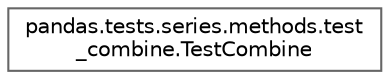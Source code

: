 digraph "Graphical Class Hierarchy"
{
 // LATEX_PDF_SIZE
  bgcolor="transparent";
  edge [fontname=Helvetica,fontsize=10,labelfontname=Helvetica,labelfontsize=10];
  node [fontname=Helvetica,fontsize=10,shape=box,height=0.2,width=0.4];
  rankdir="LR";
  Node0 [id="Node000000",label="pandas.tests.series.methods.test\l_combine.TestCombine",height=0.2,width=0.4,color="grey40", fillcolor="white", style="filled",URL="$df/d85/classpandas_1_1tests_1_1series_1_1methods_1_1test__combine_1_1TestCombine.html",tooltip=" "];
}
